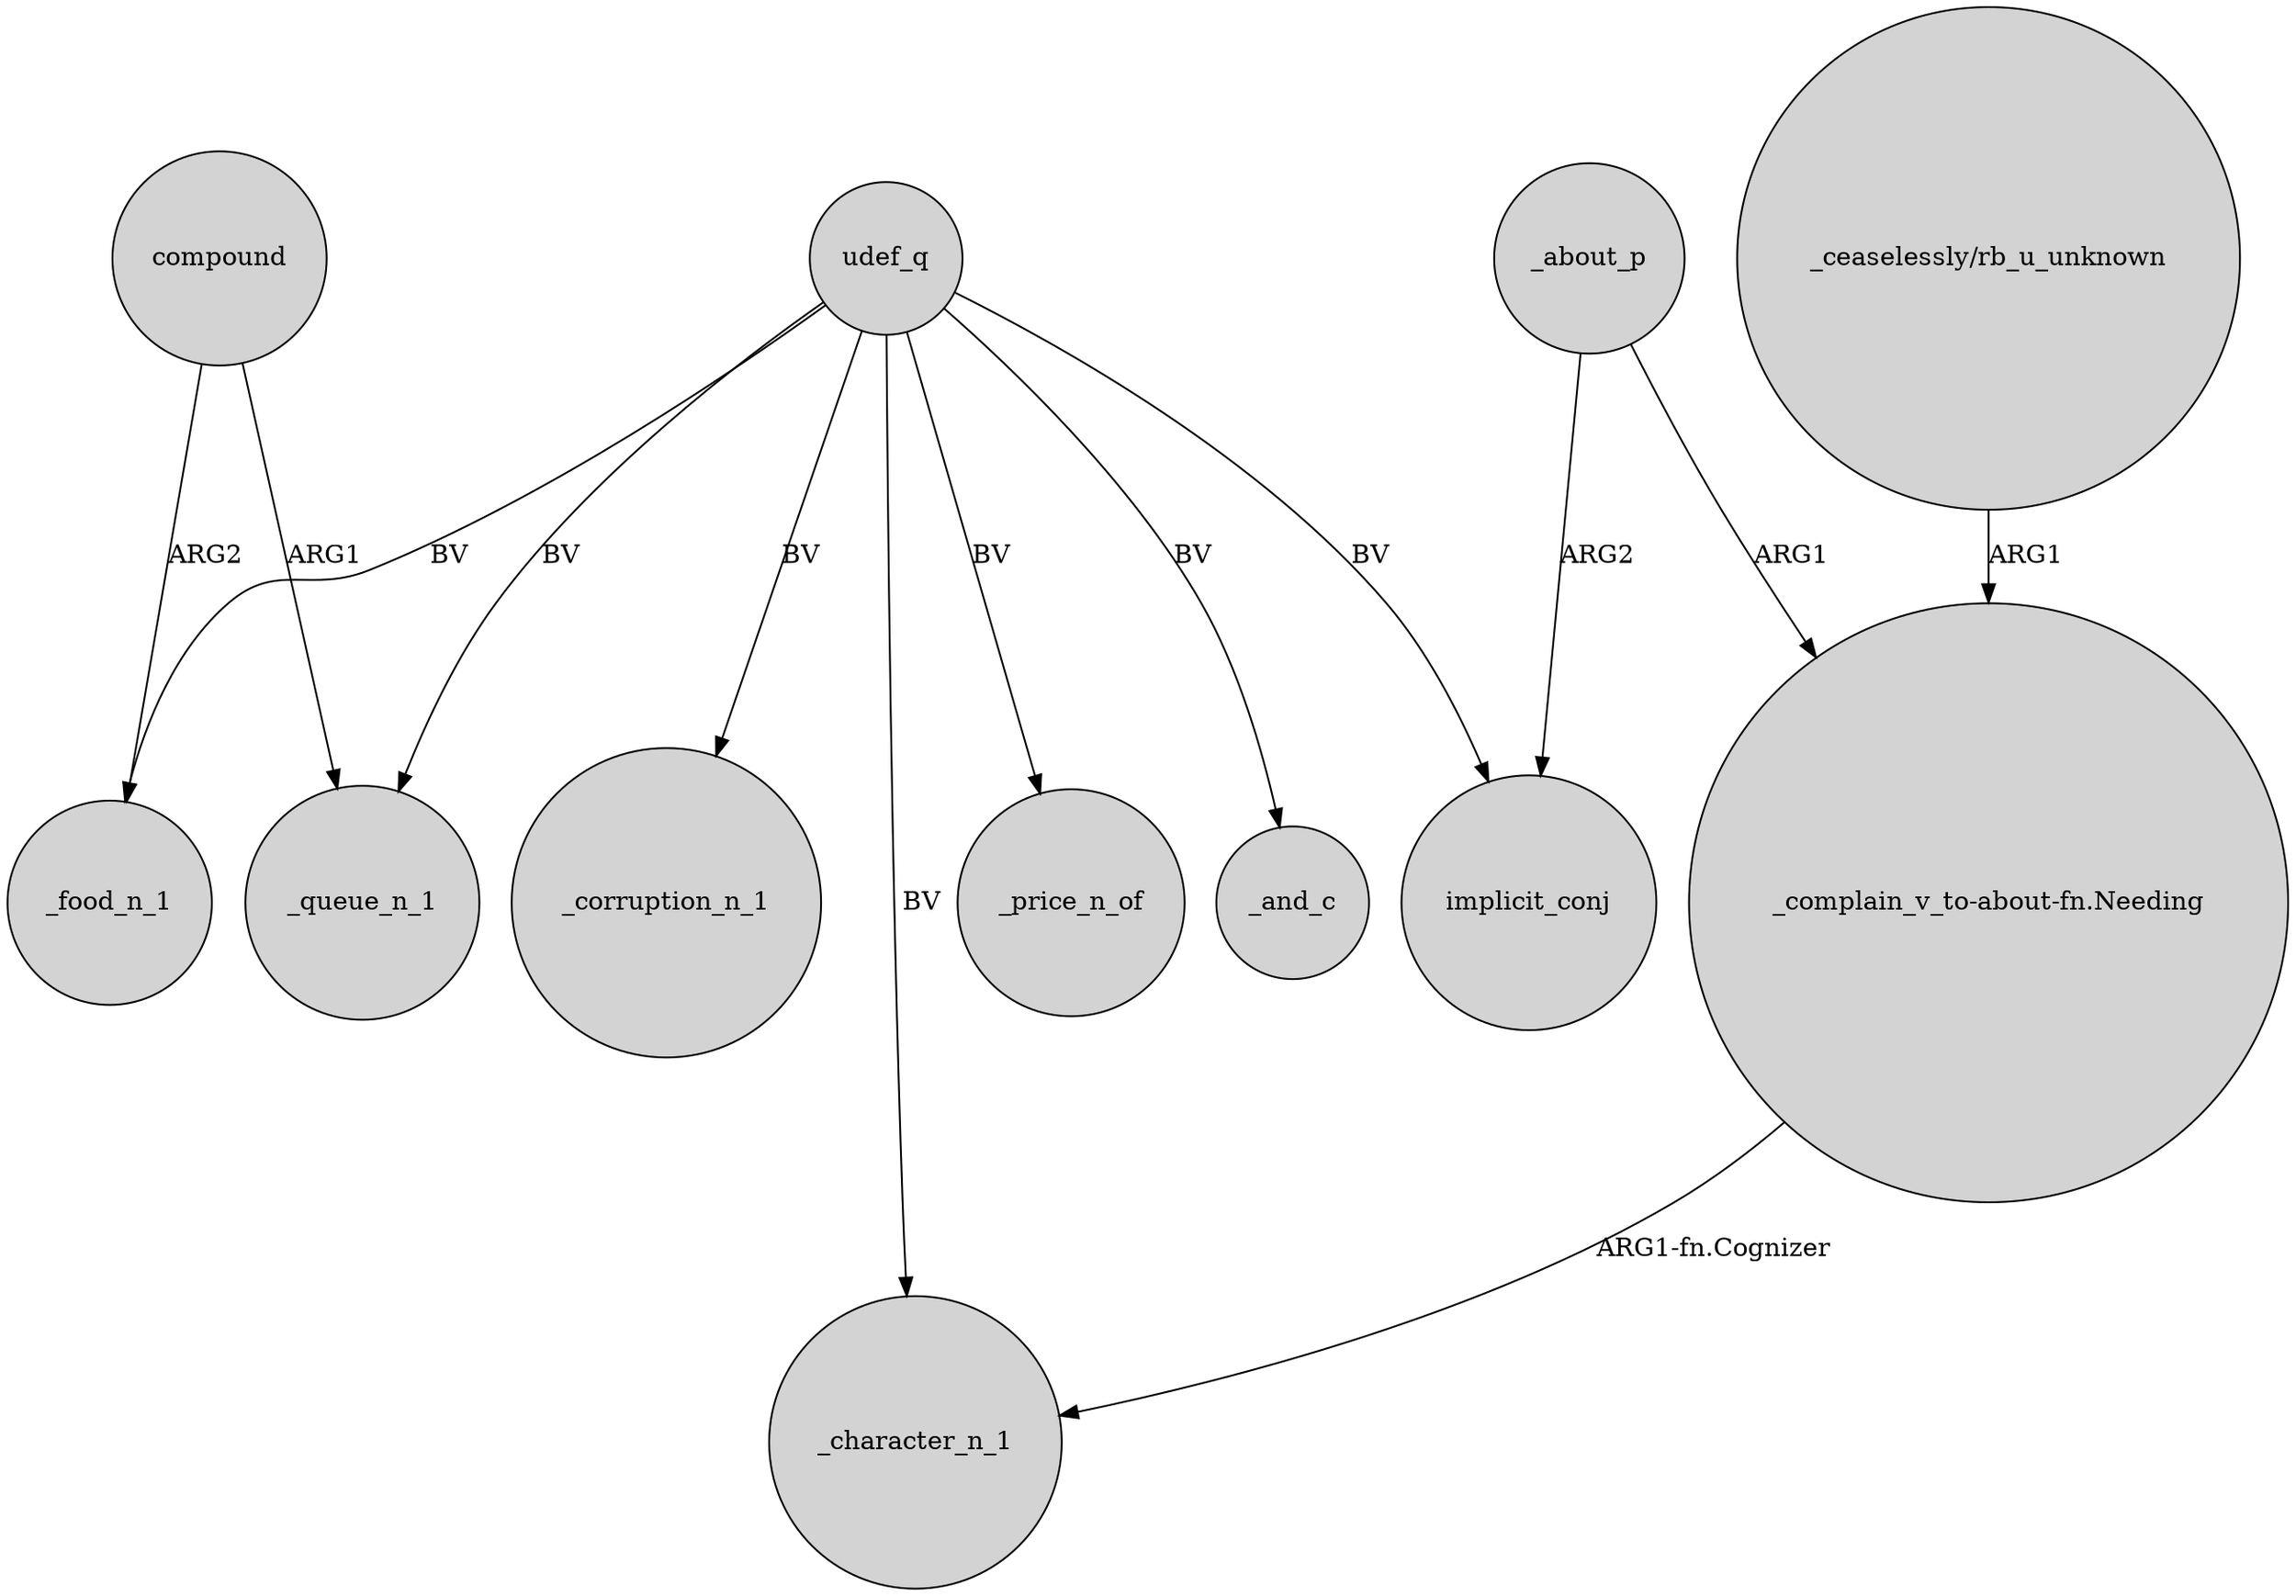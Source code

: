 digraph {
	node [shape=circle style=filled]
	compound -> _food_n_1 [label=ARG2]
	udef_q -> _and_c [label=BV]
	udef_q -> _corruption_n_1 [label=BV]
	udef_q -> _character_n_1 [label=BV]
	udef_q -> _food_n_1 [label=BV]
	udef_q -> _queue_n_1 [label=BV]
	"_complain_v_to-about-fn.Needing" -> _character_n_1 [label="ARG1-fn.Cognizer"]
	_about_p -> implicit_conj [label=ARG2]
	udef_q -> implicit_conj [label=BV]
	udef_q -> _price_n_of [label=BV]
	_about_p -> "_complain_v_to-about-fn.Needing" [label=ARG1]
	"_ceaselessly/rb_u_unknown" -> "_complain_v_to-about-fn.Needing" [label=ARG1]
	compound -> _queue_n_1 [label=ARG1]
}
